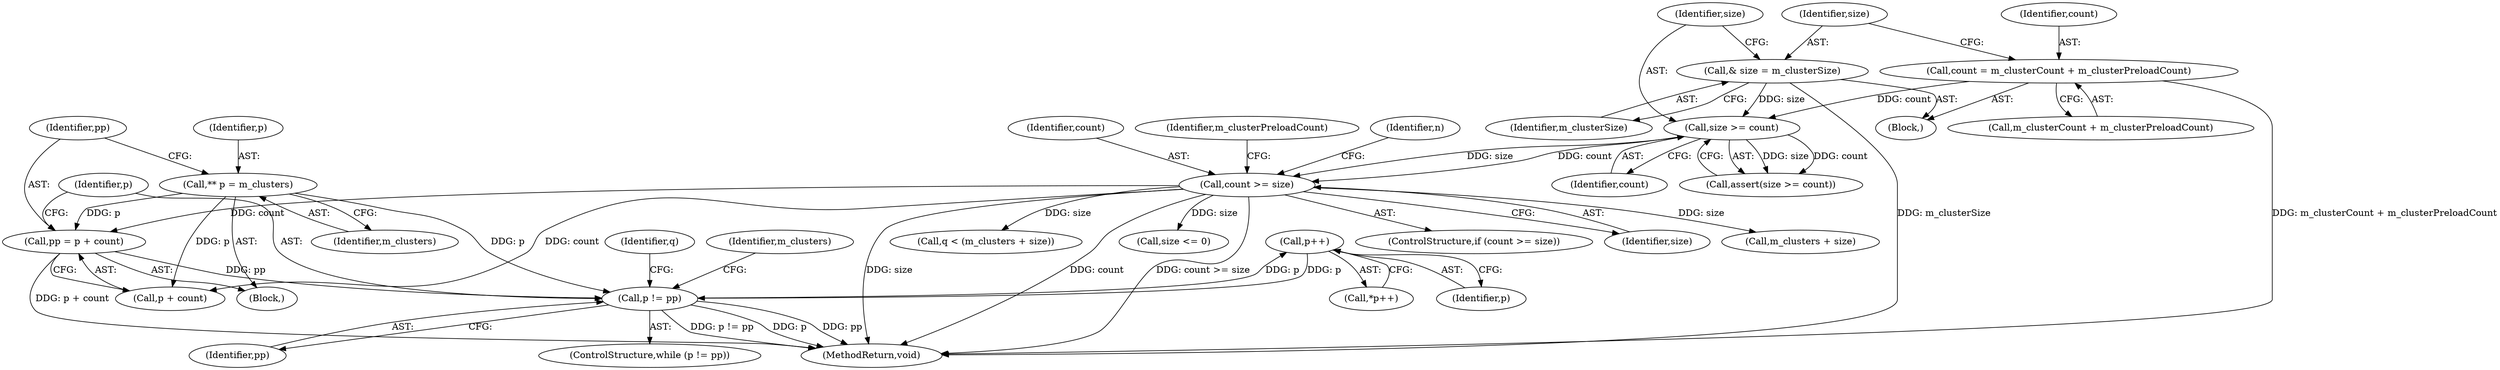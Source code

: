 digraph "1_Android_04839626ed859623901ebd3a5fd483982186b59d@pointer" {
"1000173" [label="(Call,p++)"];
"1000165" [label="(Call,p != pp)"];
"1000173" [label="(Call,p++)"];
"1000156" [label="(Call,** p = m_clusters)"];
"1000159" [label="(Call,pp = p + count)"];
"1000136" [label="(Call,count >= size)"];
"1000122" [label="(Call,size >= count)"];
"1000118" [label="(Call,& size = m_clusterSize)"];
"1000112" [label="(Call,count = m_clusterCount + m_clusterPreloadCount)"];
"1000251" [label="(MethodReturn,void)"];
"1000166" [label="(Identifier,p)"];
"1000160" [label="(Identifier,pp)"];
"1000135" [label="(ControlStructure,if (count >= size))"];
"1000185" [label="(Identifier,m_clusterPreloadCount)"];
"1000157" [label="(Identifier,p)"];
"1000119" [label="(Identifier,size)"];
"1000138" [label="(Identifier,size)"];
"1000156" [label="(Call,** p = m_clusters)"];
"1000158" [label="(Identifier,m_clusters)"];
"1000161" [label="(Call,p + count)"];
"1000142" [label="(Identifier,n)"];
"1000122" [label="(Call,size >= count)"];
"1000176" [label="(Identifier,m_clusters)"];
"1000214" [label="(Call,m_clusters + size)"];
"1000136" [label="(Call,count >= size)"];
"1000165" [label="(Call,p != pp)"];
"1000167" [label="(Identifier,pp)"];
"1000159" [label="(Call,pp = p + count)"];
"1000174" [label="(Identifier,p)"];
"1000121" [label="(Call,assert(size >= count))"];
"1000102" [label="(Block,)"];
"1000164" [label="(ControlStructure,while (p != pp))"];
"1000172" [label="(Call,*p++)"];
"1000113" [label="(Identifier,count)"];
"1000173" [label="(Call,p++)"];
"1000112" [label="(Call,count = m_clusterCount + m_clusterPreloadCount)"];
"1000114" [label="(Call,m_clusterCount + m_clusterPreloadCount)"];
"1000212" [label="(Call,q < (m_clusters + size))"];
"1000139" [label="(Block,)"];
"1000120" [label="(Identifier,m_clusterSize)"];
"1000118" [label="(Call,& size = m_clusterSize)"];
"1000144" [label="(Call,size <= 0)"];
"1000137" [label="(Identifier,count)"];
"1000171" [label="(Identifier,q)"];
"1000123" [label="(Identifier,size)"];
"1000124" [label="(Identifier,count)"];
"1000173" -> "1000172"  [label="AST: "];
"1000173" -> "1000174"  [label="CFG: "];
"1000174" -> "1000173"  [label="AST: "];
"1000172" -> "1000173"  [label="CFG: "];
"1000173" -> "1000165"  [label="DDG: p"];
"1000165" -> "1000173"  [label="DDG: p"];
"1000165" -> "1000164"  [label="AST: "];
"1000165" -> "1000167"  [label="CFG: "];
"1000166" -> "1000165"  [label="AST: "];
"1000167" -> "1000165"  [label="AST: "];
"1000171" -> "1000165"  [label="CFG: "];
"1000176" -> "1000165"  [label="CFG: "];
"1000165" -> "1000251"  [label="DDG: p"];
"1000165" -> "1000251"  [label="DDG: pp"];
"1000165" -> "1000251"  [label="DDG: p != pp"];
"1000156" -> "1000165"  [label="DDG: p"];
"1000159" -> "1000165"  [label="DDG: pp"];
"1000156" -> "1000139"  [label="AST: "];
"1000156" -> "1000158"  [label="CFG: "];
"1000157" -> "1000156"  [label="AST: "];
"1000158" -> "1000156"  [label="AST: "];
"1000160" -> "1000156"  [label="CFG: "];
"1000156" -> "1000159"  [label="DDG: p"];
"1000156" -> "1000161"  [label="DDG: p"];
"1000159" -> "1000139"  [label="AST: "];
"1000159" -> "1000161"  [label="CFG: "];
"1000160" -> "1000159"  [label="AST: "];
"1000161" -> "1000159"  [label="AST: "];
"1000166" -> "1000159"  [label="CFG: "];
"1000159" -> "1000251"  [label="DDG: p + count"];
"1000136" -> "1000159"  [label="DDG: count"];
"1000136" -> "1000135"  [label="AST: "];
"1000136" -> "1000138"  [label="CFG: "];
"1000137" -> "1000136"  [label="AST: "];
"1000138" -> "1000136"  [label="AST: "];
"1000142" -> "1000136"  [label="CFG: "];
"1000185" -> "1000136"  [label="CFG: "];
"1000136" -> "1000251"  [label="DDG: count >= size"];
"1000136" -> "1000251"  [label="DDG: size"];
"1000136" -> "1000251"  [label="DDG: count"];
"1000122" -> "1000136"  [label="DDG: count"];
"1000122" -> "1000136"  [label="DDG: size"];
"1000136" -> "1000144"  [label="DDG: size"];
"1000136" -> "1000161"  [label="DDG: count"];
"1000136" -> "1000212"  [label="DDG: size"];
"1000136" -> "1000214"  [label="DDG: size"];
"1000122" -> "1000121"  [label="AST: "];
"1000122" -> "1000124"  [label="CFG: "];
"1000123" -> "1000122"  [label="AST: "];
"1000124" -> "1000122"  [label="AST: "];
"1000121" -> "1000122"  [label="CFG: "];
"1000122" -> "1000121"  [label="DDG: size"];
"1000122" -> "1000121"  [label="DDG: count"];
"1000118" -> "1000122"  [label="DDG: size"];
"1000112" -> "1000122"  [label="DDG: count"];
"1000118" -> "1000102"  [label="AST: "];
"1000118" -> "1000120"  [label="CFG: "];
"1000119" -> "1000118"  [label="AST: "];
"1000120" -> "1000118"  [label="AST: "];
"1000123" -> "1000118"  [label="CFG: "];
"1000118" -> "1000251"  [label="DDG: m_clusterSize"];
"1000112" -> "1000102"  [label="AST: "];
"1000112" -> "1000114"  [label="CFG: "];
"1000113" -> "1000112"  [label="AST: "];
"1000114" -> "1000112"  [label="AST: "];
"1000119" -> "1000112"  [label="CFG: "];
"1000112" -> "1000251"  [label="DDG: m_clusterCount + m_clusterPreloadCount"];
}
